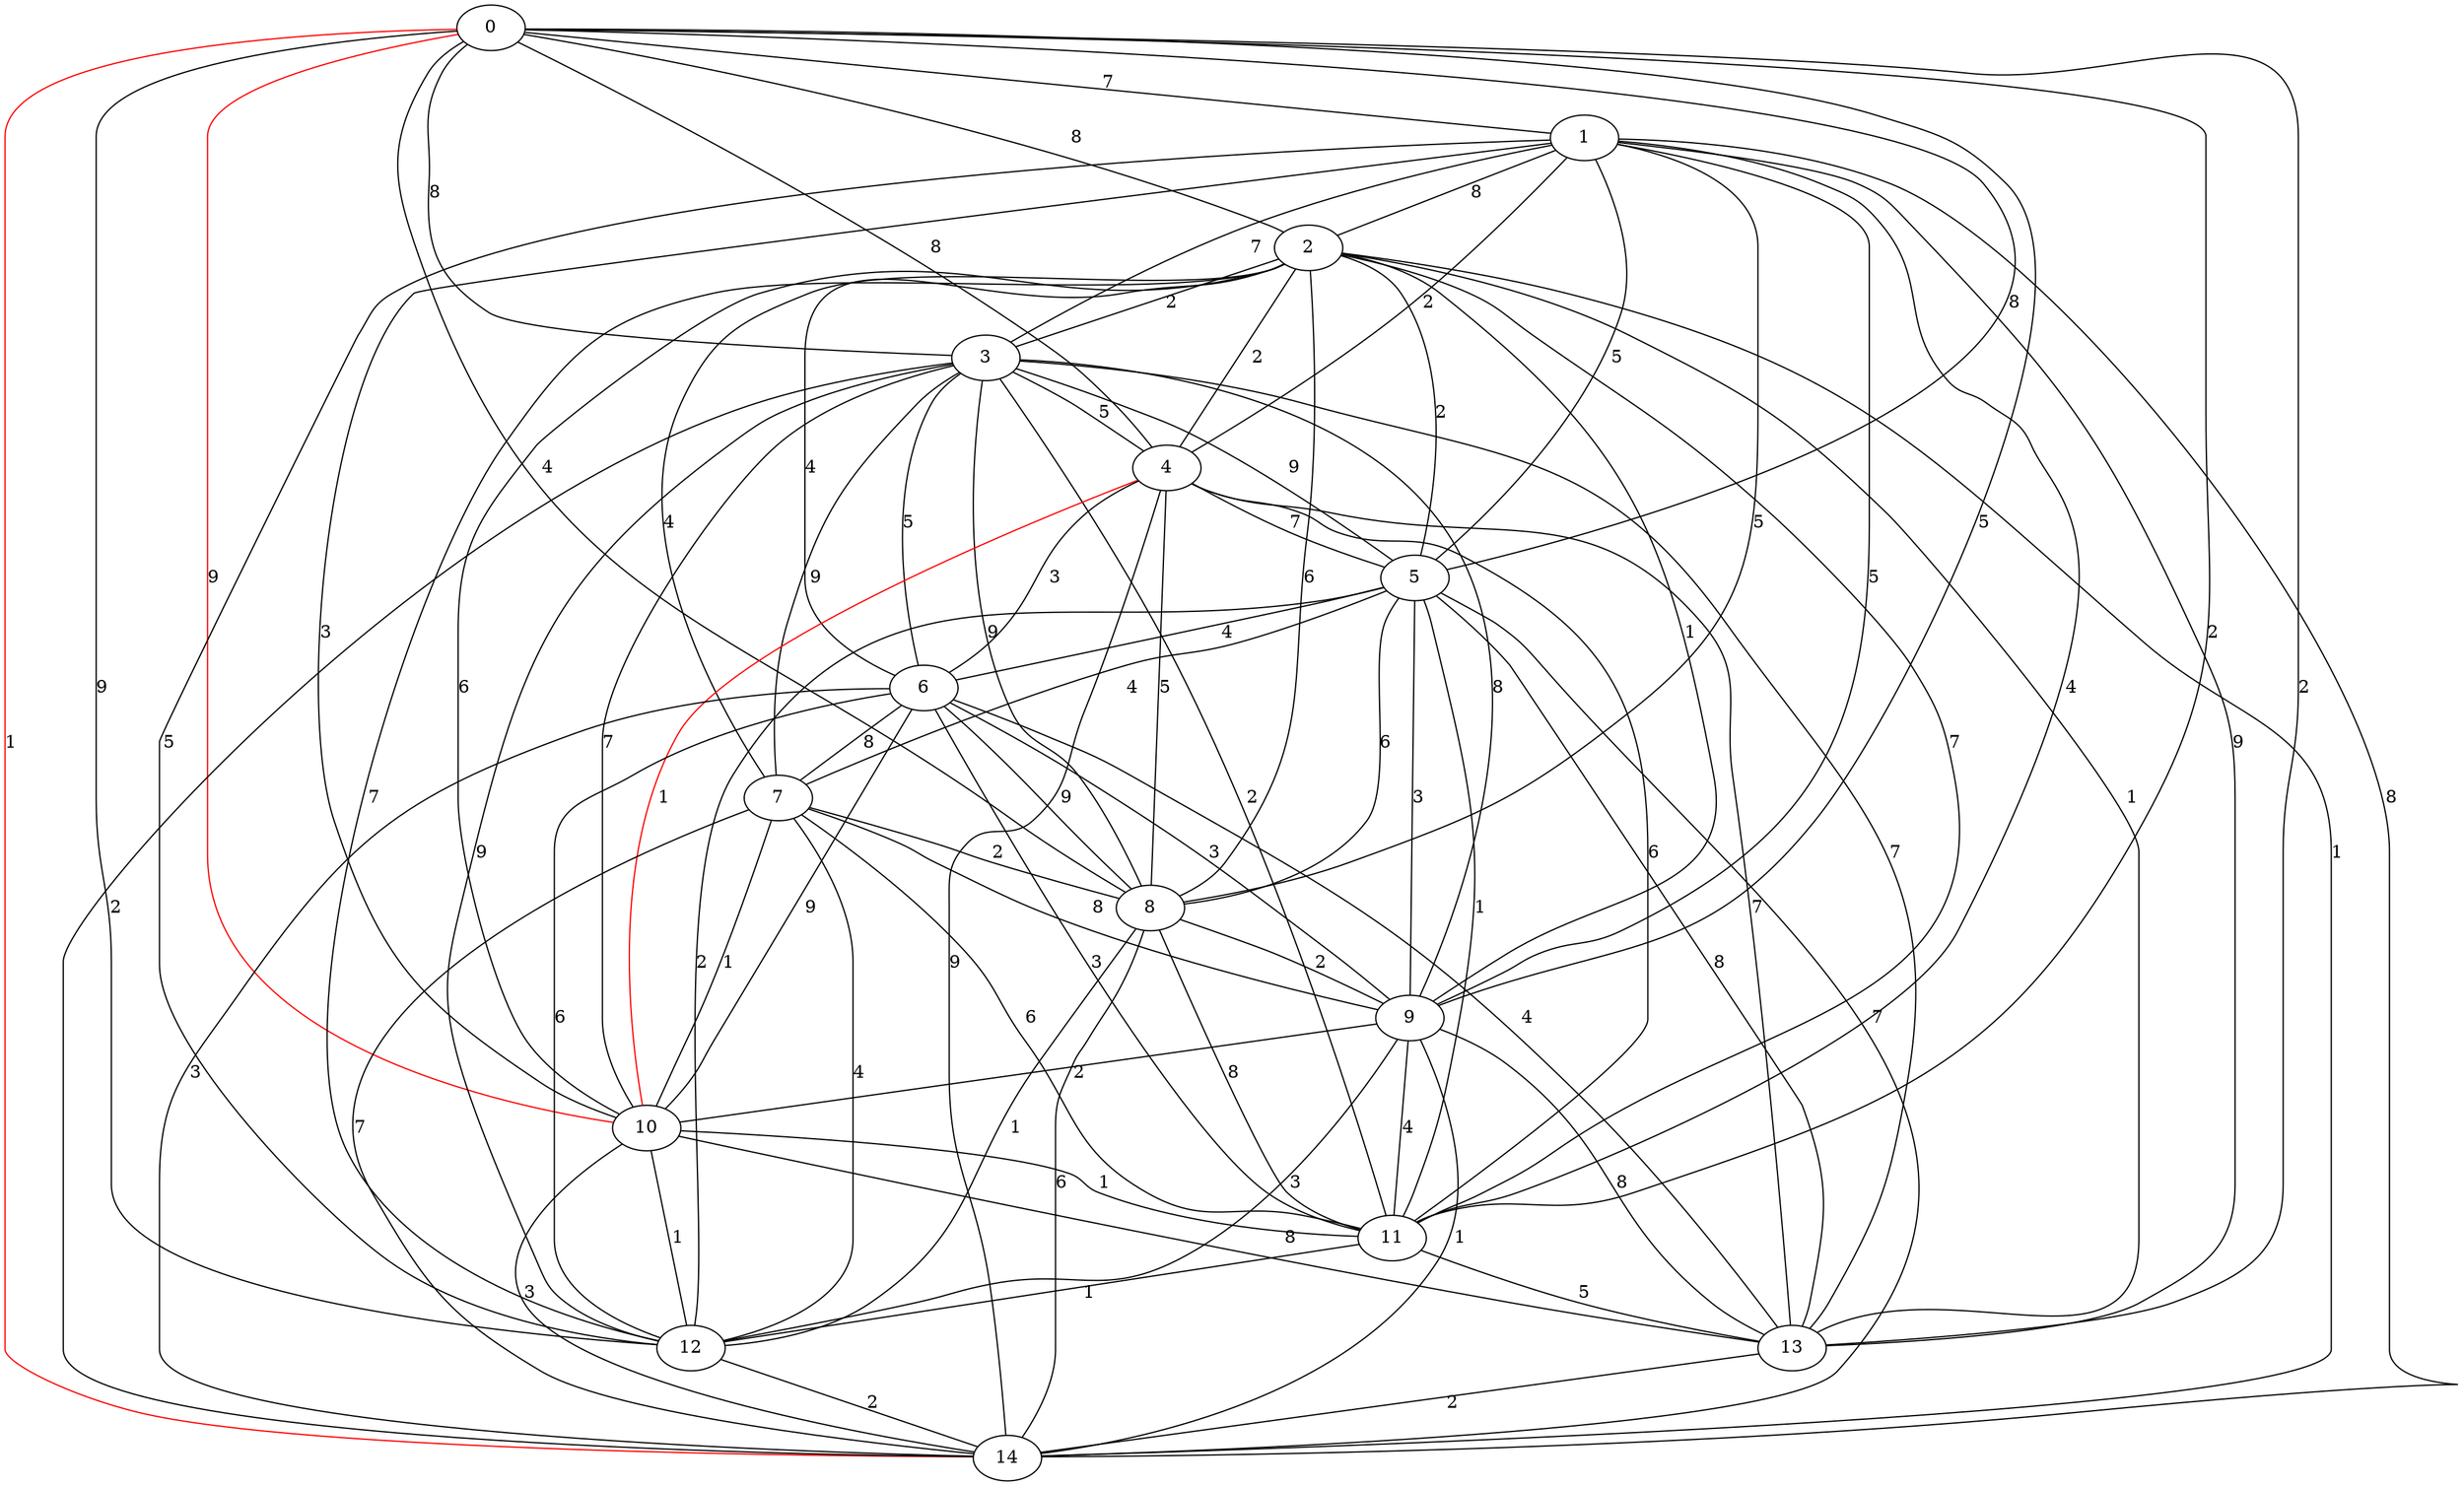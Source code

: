 graph G {
  0 -- 1 [label="7"];
  0 -- 2 [label="8"];
  0 -- 3 [label="8"];
  0 -- 4 [label="8"];
  0 -- 5 [label="8"];
  0 -- 8 [label="4"];
  0 -- 9 [label="5"];
  0 -- 10 [color="red", label="9"];
  0 -- 11 [label="2"];
  0 -- 12 [label="9"];
  0 -- 13 [label="2"];
  0 -- 14 [color="red", label="1"];
  1 -- 2 [label="8"];
  1 -- 3 [label="7"];
  1 -- 4 [label="2"];
  1 -- 5 [label="5"];
  1 -- 8 [label="5"];
  1 -- 9 [label="5"];
  1 -- 10 [label="3"];
  1 -- 11 [label="4"];
  1 -- 12 [label="5"];
  1 -- 13 [label="9"];
  1 -- 14 [label="8"];
  2 -- 3 [label="2"];
  2 -- 4 [label="2"];
  2 -- 5 [label="2"];
  2 -- 6 [label="4"];
  2 -- 7 [label="4"];
  2 -- 8 [label="6"];
  2 -- 9 [label="1"];
  2 -- 10 [label="6"];
  2 -- 11 [label="7"];
  2 -- 12 [label="7"];
  2 -- 13 [label="1"];
  2 -- 14 [label="1"];
  3 -- 4 [label="5"];
  3 -- 5 [label="9"];
  3 -- 6 [label="5"];
  3 -- 7 [label="9"];
  3 -- 8 [label="9"];
  3 -- 9 [label="8"];
  3 -- 10 [label="7"];
  3 -- 11 [label="2"];
  3 -- 12 [label="9"];
  3 -- 13 [label="7"];
  3 -- 14 [label="2"];
  4 -- 5 [label="7"];
  4 -- 6 [label="3"];
  4 -- 8 [label="5"];
  4 -- 10 [color="red", label="1"];
  4 -- 11 [label="6"];
  4 -- 13 [label="7"];
  4 -- 14 [label="9"];
  5 -- 6 [label="4"];
  5 -- 7 [label="4"];
  5 -- 8 [label="6"];
  5 -- 9 [label="3"];
  5 -- 11 [label="1"];
  5 -- 12 [label="2"];
  5 -- 13 [label="8"];
  5 -- 14 [label="7"];
  6 -- 7 [label="8"];
  6 -- 8 [label="9"];
  6 -- 9 [label="3"];
  6 -- 10 [label="9"];
  6 -- 11 [label="3"];
  6 -- 12 [label="6"];
  6 -- 13 [label="4"];
  6 -- 14 [label="3"];
  7 -- 8 [label="2"];
  7 -- 9 [label="8"];
  7 -- 10 [label="1"];
  7 -- 11 [label="6"];
  7 -- 12 [label="4"];
  7 -- 14 [label="7"];
  8 -- 9 [label="2"];
  8 -- 11 [label="8"];
  8 -- 12 [label="1"];
  8 -- 14 [label="6"];
  9 -- 10 [label="2"];
  9 -- 11 [label="4"];
  9 -- 12 [label="3"];
  9 -- 13 [label="8"];
  9 -- 14 [label="1"];
  10 -- 11 [label="1"];
  10 -- 12 [label="1"];
  10 -- 13 [label="8"];
  10 -- 14 [label="3"];
  11 -- 12 [label="1"];
  11 -- 13 [label="5"];
  12 -- 14 [label="2"];
  13 -- 14 [label="2"];
}
